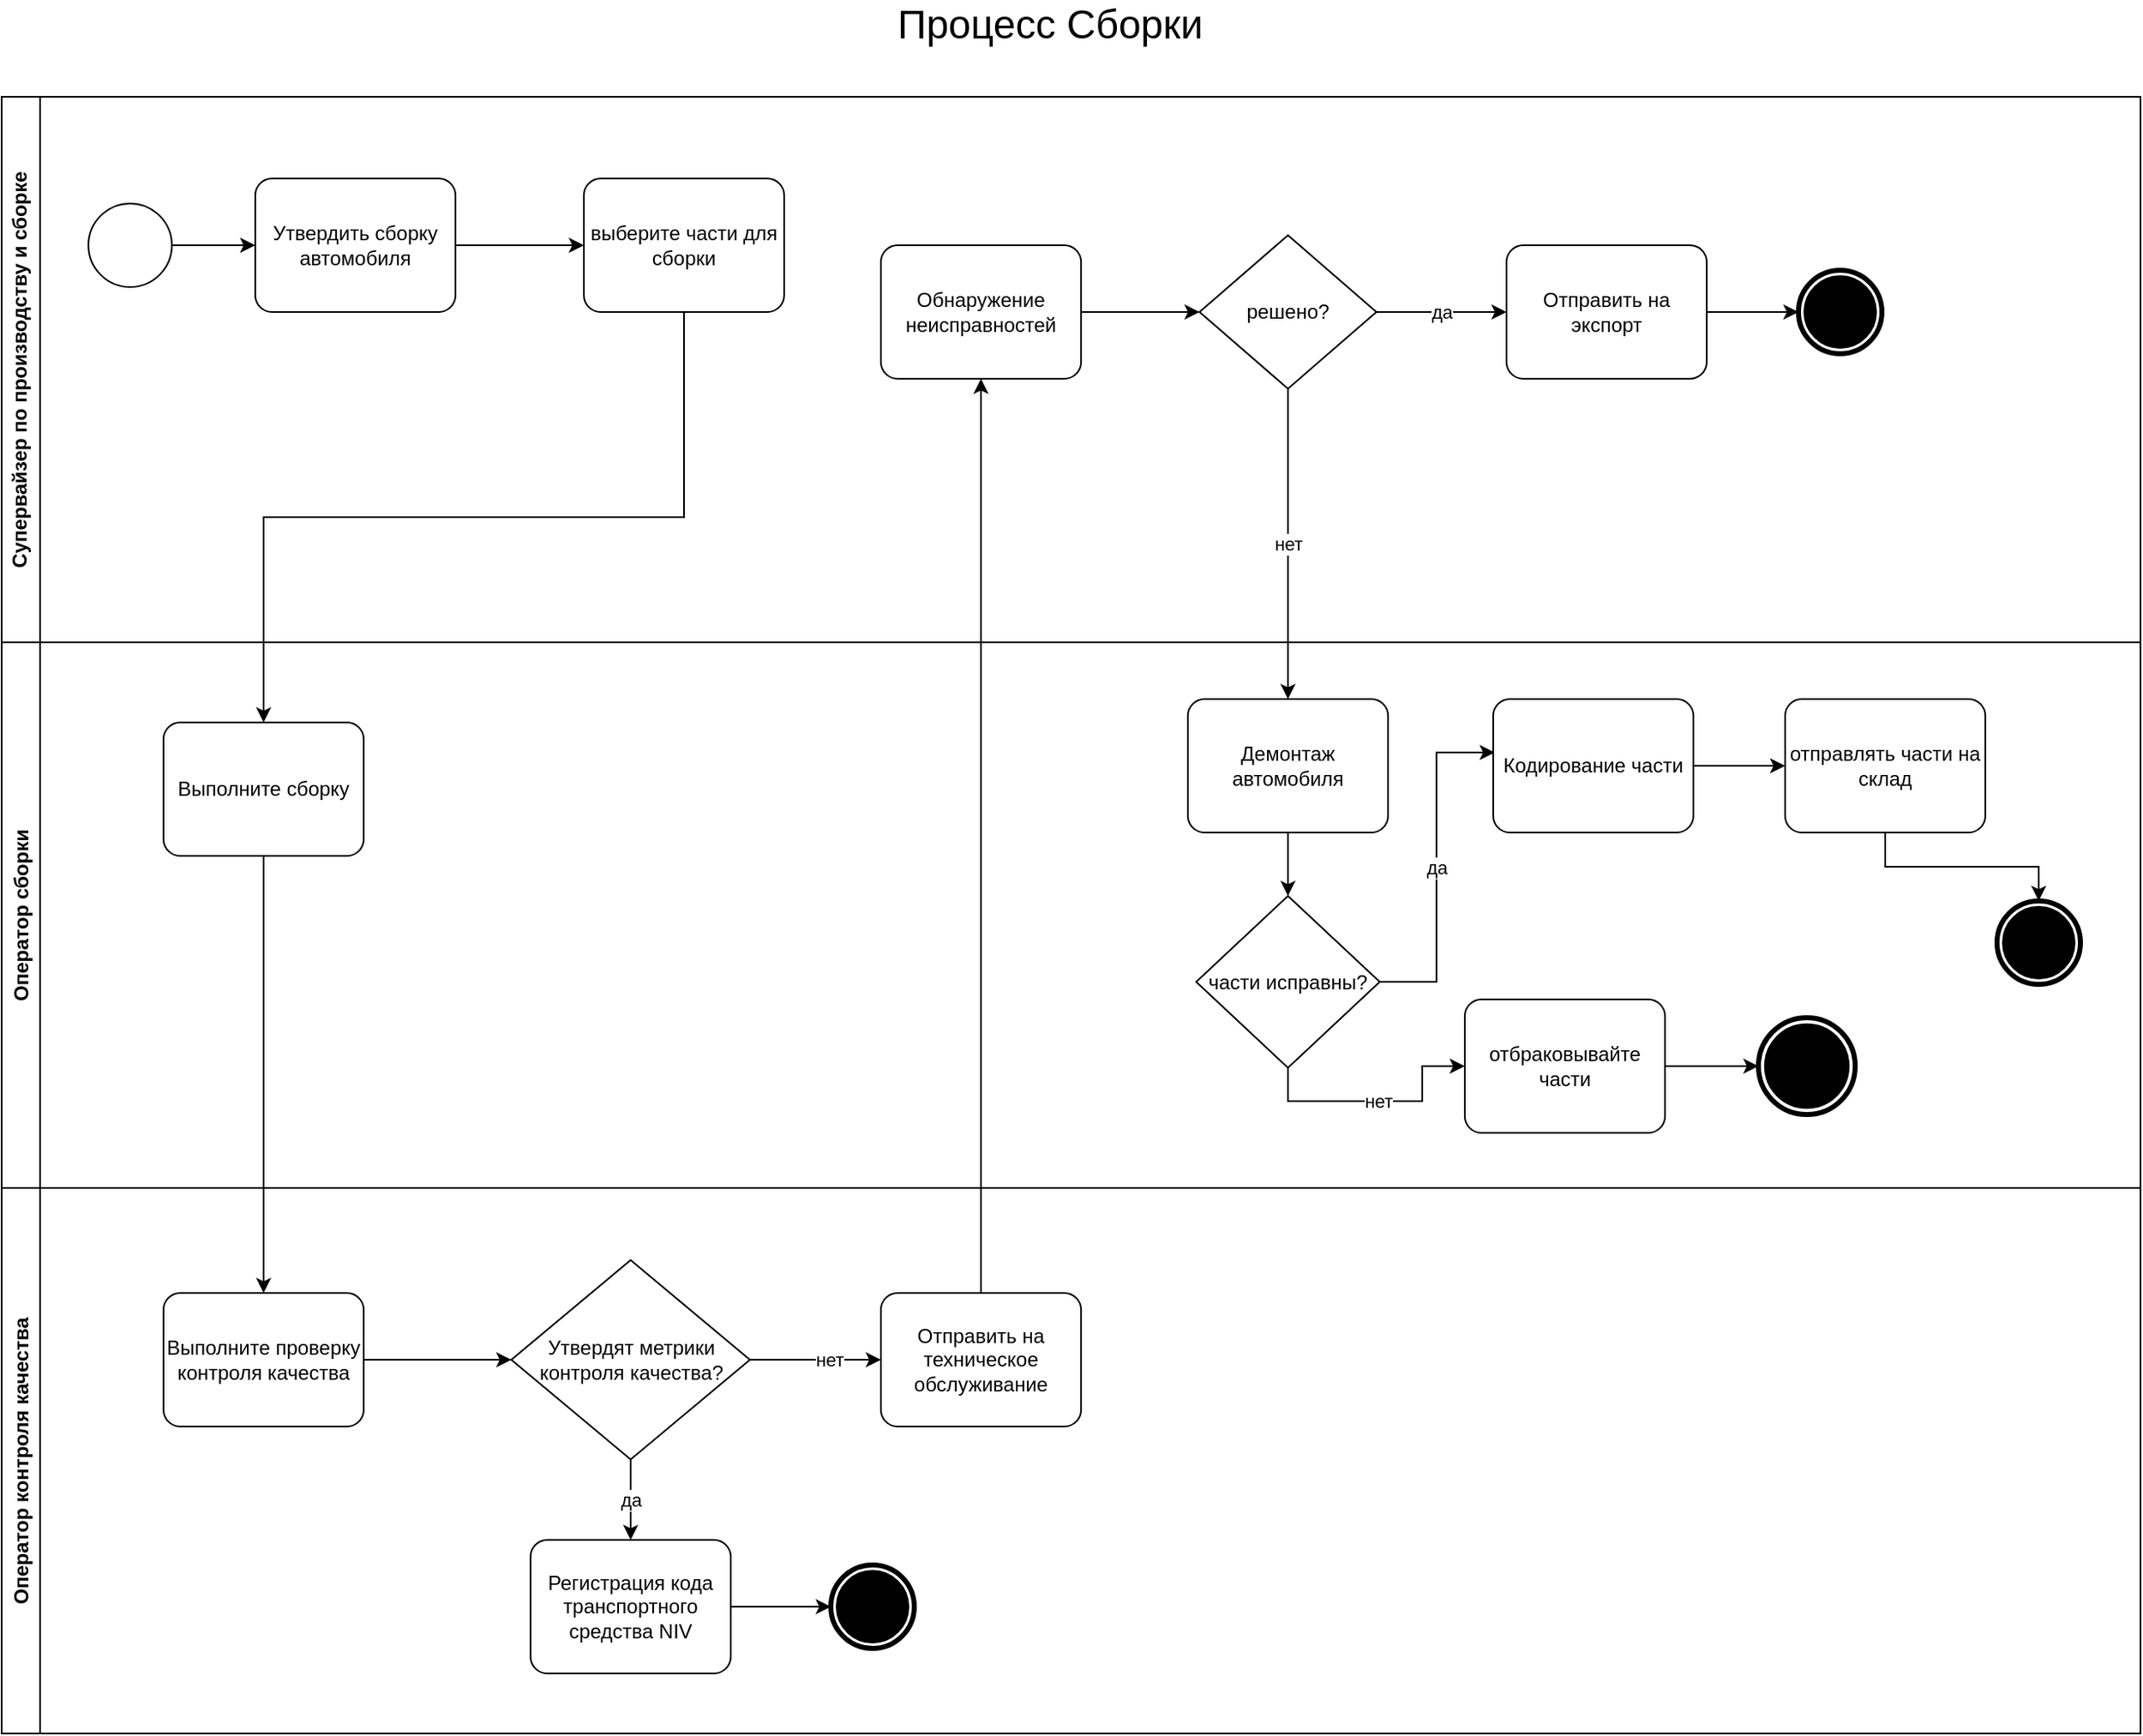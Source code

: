 <mxfile version="20.8.1" type="google"><diagram id="GKkbAp2NtUvPjCZS4jgw" name="Página-1"><mxGraphModel grid="0" page="1" gridSize="10" guides="1" tooltips="1" connect="1" arrows="1" fold="1" pageScale="2" pageWidth="827" pageHeight="1169" background="none" math="0" shadow="0"><root><mxCell id="0"/><mxCell id="1" parent="0"/><mxCell id="1osV0yqY1vsv0PyegRr8-175" value="Супервайзер по производству и сборке" style="swimlane;horizontal=0;whiteSpace=wrap;html=1;" vertex="1" parent="1"><mxGeometry x="150" y="106" width="1282" height="327" as="geometry"><mxRectangle x="216" y="111" width="32" height="144" as="alternateBounds"/></mxGeometry></mxCell><mxCell id="eNJDeFdCzP5kkQ2SWgMB-3" style="edgeStyle=orthogonalEdgeStyle;rounded=0;orthogonalLoop=1;jettySize=auto;html=1;exitX=1;exitY=0.5;exitDx=0;exitDy=0;exitPerimeter=0;entryX=0;entryY=0.5;entryDx=0;entryDy=0;entryPerimeter=0;" edge="1" parent="1osV0yqY1vsv0PyegRr8-175" source="eNJDeFdCzP5kkQ2SWgMB-1" target="eNJDeFdCzP5kkQ2SWgMB-2"><mxGeometry relative="1" as="geometry"/></mxCell><mxCell id="eNJDeFdCzP5kkQ2SWgMB-1" value="Утвердить сборку автомобиля" style="points=[[0.25,0,0],[0.5,0,0],[0.75,0,0],[1,0.25,0],[1,0.5,0],[1,0.75,0],[0.75,1,0],[0.5,1,0],[0.25,1,0],[0,0.75,0],[0,0.5,0],[0,0.25,0]];shape=mxgraph.bpmn.task;whiteSpace=wrap;rectStyle=rounded;size=10;html=1;taskMarker=abstract;" vertex="1" parent="1osV0yqY1vsv0PyegRr8-175"><mxGeometry x="152" y="49" width="120" height="80" as="geometry"/></mxCell><mxCell id="eNJDeFdCzP5kkQ2SWgMB-2" value="выберите части для сборки" style="points=[[0.25,0,0],[0.5,0,0],[0.75,0,0],[1,0.25,0],[1,0.5,0],[1,0.75,0],[0.75,1,0],[0.5,1,0],[0.25,1,0],[0,0.75,0],[0,0.5,0],[0,0.25,0]];shape=mxgraph.bpmn.task;whiteSpace=wrap;rectStyle=rounded;size=10;html=1;taskMarker=abstract;" vertex="1" parent="1osV0yqY1vsv0PyegRr8-175"><mxGeometry x="349" y="49" width="120" height="80" as="geometry"/></mxCell><mxCell id="eNJDeFdCzP5kkQ2SWgMB-20" style="edgeStyle=orthogonalEdgeStyle;rounded=0;orthogonalLoop=1;jettySize=auto;html=1;exitX=1;exitY=0.5;exitDx=0;exitDy=0;exitPerimeter=0;entryX=0;entryY=0.5;entryDx=0;entryDy=0;" edge="1" parent="1osV0yqY1vsv0PyegRr8-175" source="eNJDeFdCzP5kkQ2SWgMB-17" target="eNJDeFdCzP5kkQ2SWgMB-19"><mxGeometry relative="1" as="geometry"/></mxCell><mxCell id="eNJDeFdCzP5kkQ2SWgMB-17" value="Обнаружение неисправностей" style="points=[[0.25,0,0],[0.5,0,0],[0.75,0,0],[1,0.25,0],[1,0.5,0],[1,0.75,0],[0.75,1,0],[0.5,1,0],[0.25,1,0],[0,0.75,0],[0,0.5,0],[0,0.25,0]];shape=mxgraph.bpmn.task;whiteSpace=wrap;rectStyle=rounded;size=10;html=1;taskMarker=abstract;" vertex="1" parent="1osV0yqY1vsv0PyegRr8-175"><mxGeometry x="527" y="89" width="120" height="80" as="geometry"/></mxCell><mxCell id="eNJDeFdCzP5kkQ2SWgMB-22" value="да" style="edgeStyle=orthogonalEdgeStyle;rounded=0;orthogonalLoop=1;jettySize=auto;html=1;exitX=1;exitY=0.5;exitDx=0;exitDy=0;entryX=0;entryY=0.5;entryDx=0;entryDy=0;entryPerimeter=0;" edge="1" parent="1osV0yqY1vsv0PyegRr8-175" source="eNJDeFdCzP5kkQ2SWgMB-19" target="eNJDeFdCzP5kkQ2SWgMB-21"><mxGeometry relative="1" as="geometry"/></mxCell><mxCell id="eNJDeFdCzP5kkQ2SWgMB-19" value="решено?" style="rhombus;whiteSpace=wrap;html=1;" vertex="1" parent="1osV0yqY1vsv0PyegRr8-175"><mxGeometry x="718" y="83" width="106" height="92" as="geometry"/></mxCell><mxCell id="eNJDeFdCzP5kkQ2SWgMB-24" style="edgeStyle=orthogonalEdgeStyle;rounded=0;orthogonalLoop=1;jettySize=auto;html=1;exitX=1;exitY=0.5;exitDx=0;exitDy=0;exitPerimeter=0;" edge="1" parent="1osV0yqY1vsv0PyegRr8-175" source="eNJDeFdCzP5kkQ2SWgMB-21" target="eNJDeFdCzP5kkQ2SWgMB-23"><mxGeometry relative="1" as="geometry"/></mxCell><mxCell id="eNJDeFdCzP5kkQ2SWgMB-21" value="Отправить на экспорт" style="points=[[0.25,0,0],[0.5,0,0],[0.75,0,0],[1,0.25,0],[1,0.5,0],[1,0.75,0],[0.75,1,0],[0.5,1,0],[0.25,1,0],[0,0.75,0],[0,0.5,0],[0,0.25,0]];shape=mxgraph.bpmn.task;whiteSpace=wrap;rectStyle=rounded;size=10;html=1;taskMarker=abstract;" vertex="1" parent="1osV0yqY1vsv0PyegRr8-175"><mxGeometry x="902" y="89" width="120" height="80" as="geometry"/></mxCell><mxCell id="eNJDeFdCzP5kkQ2SWgMB-23" value="" style="points=[[0.145,0.145,0],[0.5,0,0],[0.855,0.145,0],[1,0.5,0],[0.855,0.855,0],[0.5,1,0],[0.145,0.855,0],[0,0.5,0]];shape=mxgraph.bpmn.event;html=1;verticalLabelPosition=bottom;labelBackgroundColor=#ffffff;verticalAlign=top;align=center;perimeter=ellipsePerimeter;outlineConnect=0;aspect=fixed;outline=end;symbol=terminate;" vertex="1" parent="1osV0yqY1vsv0PyegRr8-175"><mxGeometry x="1077" y="104" width="50" height="50" as="geometry"/></mxCell><mxCell id="xSBiucZW8-koiq4y6rcY-2" style="edgeStyle=orthogonalEdgeStyle;rounded=0;orthogonalLoop=1;jettySize=auto;html=1;exitX=1;exitY=0.5;exitDx=0;exitDy=0;exitPerimeter=0;" edge="1" parent="1osV0yqY1vsv0PyegRr8-175" source="xSBiucZW8-koiq4y6rcY-1" target="eNJDeFdCzP5kkQ2SWgMB-1"><mxGeometry relative="1" as="geometry"/></mxCell><mxCell id="xSBiucZW8-koiq4y6rcY-1" value="" style="points=[[0.145,0.145,0],[0.5,0,0],[0.855,0.145,0],[1,0.5,0],[0.855,0.855,0],[0.5,1,0],[0.145,0.855,0],[0,0.5,0]];shape=mxgraph.bpmn.event;html=1;verticalLabelPosition=bottom;labelBackgroundColor=#ffffff;verticalAlign=top;align=center;perimeter=ellipsePerimeter;outlineConnect=0;aspect=fixed;outline=standard;symbol=general;" vertex="1" parent="1osV0yqY1vsv0PyegRr8-175"><mxGeometry x="52" y="64" width="50" height="50" as="geometry"/></mxCell><mxCell id="1osV0yqY1vsv0PyegRr8-176" value="&lt;font style=&quot;font-size: 24px;&quot;&gt;Процесс Cборки&lt;br&gt;&lt;/font&gt;" style="text;html=1;strokeColor=none;fillColor=none;align=center;verticalAlign=middle;whiteSpace=wrap;rounded=0;" vertex="1" parent="1"><mxGeometry x="671" y="48" width="215" height="30" as="geometry"/></mxCell><mxCell id="1osV0yqY1vsv0PyegRr8-177" value="Оператор сборки" style="swimlane;horizontal=0;whiteSpace=wrap;html=1;" vertex="1" parent="1"><mxGeometry x="150" y="433" width="1282" height="327" as="geometry"><mxRectangle x="216" y="111" width="32" height="144" as="alternateBounds"/></mxGeometry></mxCell><mxCell id="eNJDeFdCzP5kkQ2SWgMB-4" value="Выполните сборку" style="points=[[0.25,0,0],[0.5,0,0],[0.75,0,0],[1,0.25,0],[1,0.5,0],[1,0.75,0],[0.75,1,0],[0.5,1,0],[0.25,1,0],[0,0.75,0],[0,0.5,0],[0,0.25,0]];shape=mxgraph.bpmn.task;whiteSpace=wrap;rectStyle=rounded;size=10;html=1;taskMarker=abstract;" vertex="1" parent="1osV0yqY1vsv0PyegRr8-177"><mxGeometry x="97" y="48" width="120" height="80" as="geometry"/></mxCell><mxCell id="eNJDeFdCzP5kkQ2SWgMB-28" style="edgeStyle=orthogonalEdgeStyle;rounded=0;orthogonalLoop=1;jettySize=auto;html=1;exitX=0.5;exitY=1;exitDx=0;exitDy=0;exitPerimeter=0;" edge="1" parent="1osV0yqY1vsv0PyegRr8-177" source="eNJDeFdCzP5kkQ2SWgMB-25" target="eNJDeFdCzP5kkQ2SWgMB-27"><mxGeometry relative="1" as="geometry"/></mxCell><mxCell id="eNJDeFdCzP5kkQ2SWgMB-25" value="Демонтаж автомобиля" style="points=[[0.25,0,0],[0.5,0,0],[0.75,0,0],[1,0.25,0],[1,0.5,0],[1,0.75,0],[0.75,1,0],[0.5,1,0],[0.25,1,0],[0,0.75,0],[0,0.5,0],[0,0.25,0]];shape=mxgraph.bpmn.task;whiteSpace=wrap;rectStyle=rounded;size=10;html=1;taskMarker=abstract;" vertex="1" parent="1osV0yqY1vsv0PyegRr8-177"><mxGeometry x="711" y="34" width="120" height="80" as="geometry"/></mxCell><mxCell id="eNJDeFdCzP5kkQ2SWgMB-35" value="нет" style="edgeStyle=orthogonalEdgeStyle;rounded=0;orthogonalLoop=1;jettySize=auto;html=1;exitX=0.5;exitY=1;exitDx=0;exitDy=0;" edge="1" parent="1osV0yqY1vsv0PyegRr8-177" source="eNJDeFdCzP5kkQ2SWgMB-27" target="eNJDeFdCzP5kkQ2SWgMB-30"><mxGeometry relative="1" as="geometry"/></mxCell><mxCell id="eNJDeFdCzP5kkQ2SWgMB-36" value="да" style="edgeStyle=orthogonalEdgeStyle;rounded=0;orthogonalLoop=1;jettySize=auto;html=1;exitX=1;exitY=0.5;exitDx=0;exitDy=0;entryX=0.008;entryY=0.4;entryDx=0;entryDy=0;entryPerimeter=0;" edge="1" parent="1osV0yqY1vsv0PyegRr8-177" source="eNJDeFdCzP5kkQ2SWgMB-27" target="eNJDeFdCzP5kkQ2SWgMB-29"><mxGeometry relative="1" as="geometry"/></mxCell><mxCell id="eNJDeFdCzP5kkQ2SWgMB-27" value="части исправны?" style="rhombus;whiteSpace=wrap;html=1;" vertex="1" parent="1osV0yqY1vsv0PyegRr8-177"><mxGeometry x="716" y="152" width="110" height="103" as="geometry"/></mxCell><mxCell id="eNJDeFdCzP5kkQ2SWgMB-39" style="edgeStyle=orthogonalEdgeStyle;rounded=0;orthogonalLoop=1;jettySize=auto;html=1;exitX=1;exitY=0.5;exitDx=0;exitDy=0;exitPerimeter=0;entryX=0;entryY=0.5;entryDx=0;entryDy=0;entryPerimeter=0;" edge="1" parent="1osV0yqY1vsv0PyegRr8-177" source="eNJDeFdCzP5kkQ2SWgMB-29" target="eNJDeFdCzP5kkQ2SWgMB-37"><mxGeometry relative="1" as="geometry"/></mxCell><mxCell id="eNJDeFdCzP5kkQ2SWgMB-29" value="Кодирование части" style="points=[[0.25,0,0],[0.5,0,0],[0.75,0,0],[1,0.25,0],[1,0.5,0],[1,0.75,0],[0.75,1,0],[0.5,1,0],[0.25,1,0],[0,0.75,0],[0,0.5,0],[0,0.25,0]];shape=mxgraph.bpmn.task;whiteSpace=wrap;rectStyle=rounded;size=10;html=1;taskMarker=abstract;" vertex="1" parent="1osV0yqY1vsv0PyegRr8-177"><mxGeometry x="894" y="34" width="120" height="80" as="geometry"/></mxCell><mxCell id="eNJDeFdCzP5kkQ2SWgMB-34" style="edgeStyle=orthogonalEdgeStyle;rounded=0;orthogonalLoop=1;jettySize=auto;html=1;exitX=1;exitY=0.5;exitDx=0;exitDy=0;exitPerimeter=0;entryX=0;entryY=0.5;entryDx=0;entryDy=0;entryPerimeter=0;" edge="1" parent="1osV0yqY1vsv0PyegRr8-177" source="eNJDeFdCzP5kkQ2SWgMB-30" target="eNJDeFdCzP5kkQ2SWgMB-32"><mxGeometry relative="1" as="geometry"/></mxCell><mxCell id="eNJDeFdCzP5kkQ2SWgMB-30" value="отбраковывайте части" style="points=[[0.25,0,0],[0.5,0,0],[0.75,0,0],[1,0.25,0],[1,0.5,0],[1,0.75,0],[0.75,1,0],[0.5,1,0],[0.25,1,0],[0,0.75,0],[0,0.5,0],[0,0.25,0]];shape=mxgraph.bpmn.task;whiteSpace=wrap;rectStyle=rounded;size=10;html=1;taskMarker=abstract;" vertex="1" parent="1osV0yqY1vsv0PyegRr8-177"><mxGeometry x="877" y="214" width="120" height="80" as="geometry"/></mxCell><mxCell id="eNJDeFdCzP5kkQ2SWgMB-32" value="" style="points=[[0.145,0.145,0],[0.5,0,0],[0.855,0.145,0],[1,0.5,0],[0.855,0.855,0],[0.5,1,0],[0.145,0.855,0],[0,0.5,0]];shape=mxgraph.bpmn.event;html=1;verticalLabelPosition=bottom;labelBackgroundColor=#ffffff;verticalAlign=top;align=center;perimeter=ellipsePerimeter;outlineConnect=0;aspect=fixed;outline=end;symbol=terminate;" vertex="1" parent="1osV0yqY1vsv0PyegRr8-177"><mxGeometry x="1053" y="225" width="58" height="58" as="geometry"/></mxCell><mxCell id="eNJDeFdCzP5kkQ2SWgMB-40" style="edgeStyle=orthogonalEdgeStyle;rounded=0;orthogonalLoop=1;jettySize=auto;html=1;exitX=0.5;exitY=1;exitDx=0;exitDy=0;exitPerimeter=0;" edge="1" parent="1osV0yqY1vsv0PyegRr8-177" source="eNJDeFdCzP5kkQ2SWgMB-37" target="eNJDeFdCzP5kkQ2SWgMB-38"><mxGeometry relative="1" as="geometry"/></mxCell><mxCell id="eNJDeFdCzP5kkQ2SWgMB-37" value="отправлять части на склад" style="points=[[0.25,0,0],[0.5,0,0],[0.75,0,0],[1,0.25,0],[1,0.5,0],[1,0.75,0],[0.75,1,0],[0.5,1,0],[0.25,1,0],[0,0.75,0],[0,0.5,0],[0,0.25,0]];shape=mxgraph.bpmn.task;whiteSpace=wrap;rectStyle=rounded;size=10;html=1;taskMarker=abstract;" vertex="1" parent="1osV0yqY1vsv0PyegRr8-177"><mxGeometry x="1069" y="34" width="120" height="80" as="geometry"/></mxCell><mxCell id="eNJDeFdCzP5kkQ2SWgMB-38" value="" style="points=[[0.145,0.145,0],[0.5,0,0],[0.855,0.145,0],[1,0.5,0],[0.855,0.855,0],[0.5,1,0],[0.145,0.855,0],[0,0.5,0]];shape=mxgraph.bpmn.event;html=1;verticalLabelPosition=bottom;labelBackgroundColor=#ffffff;verticalAlign=top;align=center;perimeter=ellipsePerimeter;outlineConnect=0;aspect=fixed;outline=end;symbol=terminate;" vertex="1" parent="1osV0yqY1vsv0PyegRr8-177"><mxGeometry x="1196" y="155" width="50" height="50" as="geometry"/></mxCell><mxCell id="1osV0yqY1vsv0PyegRr8-178" value="Оператор контроля качества" style="swimlane;horizontal=0;whiteSpace=wrap;html=1;" vertex="1" parent="1"><mxGeometry x="150" y="760" width="1282" height="327" as="geometry"><mxRectangle x="216" y="111" width="32" height="144" as="alternateBounds"/></mxGeometry></mxCell><mxCell id="eNJDeFdCzP5kkQ2SWgMB-9" style="edgeStyle=orthogonalEdgeStyle;rounded=0;orthogonalLoop=1;jettySize=auto;html=1;exitX=1;exitY=0.5;exitDx=0;exitDy=0;exitPerimeter=0;entryX=0;entryY=0.5;entryDx=0;entryDy=0;" edge="1" parent="1osV0yqY1vsv0PyegRr8-178" source="eNJDeFdCzP5kkQ2SWgMB-6" target="eNJDeFdCzP5kkQ2SWgMB-8"><mxGeometry relative="1" as="geometry"/></mxCell><mxCell id="eNJDeFdCzP5kkQ2SWgMB-6" value="Выполните проверку контроля качества" style="points=[[0.25,0,0],[0.5,0,0],[0.75,0,0],[1,0.25,0],[1,0.5,0],[1,0.75,0],[0.75,1,0],[0.5,1,0],[0.25,1,0],[0,0.75,0],[0,0.5,0],[0,0.25,0]];shape=mxgraph.bpmn.task;whiteSpace=wrap;rectStyle=rounded;size=10;html=1;taskMarker=abstract;" vertex="1" parent="1osV0yqY1vsv0PyegRr8-178"><mxGeometry x="97" y="63" width="120" height="80" as="geometry"/></mxCell><mxCell id="eNJDeFdCzP5kkQ2SWgMB-11" value="да" style="edgeStyle=orthogonalEdgeStyle;rounded=0;orthogonalLoop=1;jettySize=auto;html=1;exitX=0.5;exitY=1;exitDx=0;exitDy=0;entryX=0.5;entryY=0;entryDx=0;entryDy=0;entryPerimeter=0;" edge="1" parent="1osV0yqY1vsv0PyegRr8-178" source="eNJDeFdCzP5kkQ2SWgMB-8" target="eNJDeFdCzP5kkQ2SWgMB-10"><mxGeometry relative="1" as="geometry"/></mxCell><mxCell id="eNJDeFdCzP5kkQ2SWgMB-13" style="edgeStyle=orthogonalEdgeStyle;rounded=0;orthogonalLoop=1;jettySize=auto;html=1;exitX=1;exitY=0.5;exitDx=0;exitDy=0;" edge="1" parent="1osV0yqY1vsv0PyegRr8-178" source="eNJDeFdCzP5kkQ2SWgMB-8" target="eNJDeFdCzP5kkQ2SWgMB-12"><mxGeometry relative="1" as="geometry"/></mxCell><mxCell id="eNJDeFdCzP5kkQ2SWgMB-16" value="нет" style="edgeLabel;html=1;align=center;verticalAlign=middle;resizable=0;points=[];" connectable="0" vertex="1" parent="eNJDeFdCzP5kkQ2SWgMB-13"><mxGeometry x="0.21" relative="1" as="geometry"><mxPoint as="offset"/></mxGeometry></mxCell><mxCell id="eNJDeFdCzP5kkQ2SWgMB-8" value="Утвердят метрики контроля качества?" style="rhombus;whiteSpace=wrap;html=1;" vertex="1" parent="1osV0yqY1vsv0PyegRr8-178"><mxGeometry x="305.5" y="43.25" width="143" height="119.5" as="geometry"/></mxCell><mxCell id="eNJDeFdCzP5kkQ2SWgMB-15" style="edgeStyle=orthogonalEdgeStyle;rounded=0;orthogonalLoop=1;jettySize=auto;html=1;exitX=1;exitY=0.5;exitDx=0;exitDy=0;exitPerimeter=0;entryX=0;entryY=0.5;entryDx=0;entryDy=0;entryPerimeter=0;" edge="1" parent="1osV0yqY1vsv0PyegRr8-178" source="eNJDeFdCzP5kkQ2SWgMB-10" target="eNJDeFdCzP5kkQ2SWgMB-14"><mxGeometry relative="1" as="geometry"/></mxCell><mxCell id="eNJDeFdCzP5kkQ2SWgMB-10" value="Регистрация кода транспортного средства NIV" style="points=[[0.25,0,0],[0.5,0,0],[0.75,0,0],[1,0.25,0],[1,0.5,0],[1,0.75,0],[0.75,1,0],[0.5,1,0],[0.25,1,0],[0,0.75,0],[0,0.5,0],[0,0.25,0]];shape=mxgraph.bpmn.task;whiteSpace=wrap;rectStyle=rounded;size=10;html=1;taskMarker=abstract;" vertex="1" parent="1osV0yqY1vsv0PyegRr8-178"><mxGeometry x="317" y="211" width="120" height="80" as="geometry"/></mxCell><mxCell id="eNJDeFdCzP5kkQ2SWgMB-12" value="Отправить на техническое обслуживание" style="points=[[0.25,0,0],[0.5,0,0],[0.75,0,0],[1,0.25,0],[1,0.5,0],[1,0.75,0],[0.75,1,0],[0.5,1,0],[0.25,1,0],[0,0.75,0],[0,0.5,0],[0,0.25,0]];shape=mxgraph.bpmn.task;whiteSpace=wrap;rectStyle=rounded;size=10;html=1;taskMarker=abstract;" vertex="1" parent="1osV0yqY1vsv0PyegRr8-178"><mxGeometry x="527" y="63" width="120" height="80" as="geometry"/></mxCell><mxCell id="eNJDeFdCzP5kkQ2SWgMB-14" value="" style="points=[[0.145,0.145,0],[0.5,0,0],[0.855,0.145,0],[1,0.5,0],[0.855,0.855,0],[0.5,1,0],[0.145,0.855,0],[0,0.5,0]];shape=mxgraph.bpmn.event;html=1;verticalLabelPosition=bottom;labelBackgroundColor=#ffffff;verticalAlign=top;align=center;perimeter=ellipsePerimeter;outlineConnect=0;aspect=fixed;outline=end;symbol=terminate;" vertex="1" parent="1osV0yqY1vsv0PyegRr8-178"><mxGeometry x="497" y="226" width="50" height="50" as="geometry"/></mxCell><mxCell id="eNJDeFdCzP5kkQ2SWgMB-5" style="edgeStyle=orthogonalEdgeStyle;rounded=0;orthogonalLoop=1;jettySize=auto;html=1;exitX=0.5;exitY=1;exitDx=0;exitDy=0;exitPerimeter=0;entryX=0.5;entryY=0;entryDx=0;entryDy=0;entryPerimeter=0;" edge="1" parent="1" source="eNJDeFdCzP5kkQ2SWgMB-2" target="eNJDeFdCzP5kkQ2SWgMB-4"><mxGeometry relative="1" as="geometry"/></mxCell><mxCell id="eNJDeFdCzP5kkQ2SWgMB-7" style="edgeStyle=orthogonalEdgeStyle;rounded=0;orthogonalLoop=1;jettySize=auto;html=1;exitX=0.5;exitY=1;exitDx=0;exitDy=0;exitPerimeter=0;" edge="1" parent="1" source="eNJDeFdCzP5kkQ2SWgMB-4" target="eNJDeFdCzP5kkQ2SWgMB-6"><mxGeometry relative="1" as="geometry"/></mxCell><mxCell id="eNJDeFdCzP5kkQ2SWgMB-18" style="edgeStyle=orthogonalEdgeStyle;rounded=0;orthogonalLoop=1;jettySize=auto;html=1;exitX=0.5;exitY=0;exitDx=0;exitDy=0;exitPerimeter=0;" edge="1" parent="1" source="eNJDeFdCzP5kkQ2SWgMB-12" target="eNJDeFdCzP5kkQ2SWgMB-17"><mxGeometry relative="1" as="geometry"/></mxCell><mxCell id="eNJDeFdCzP5kkQ2SWgMB-26" value="нет" style="edgeStyle=orthogonalEdgeStyle;rounded=0;orthogonalLoop=1;jettySize=auto;html=1;exitX=0.5;exitY=1;exitDx=0;exitDy=0;" edge="1" parent="1" source="eNJDeFdCzP5kkQ2SWgMB-19" target="eNJDeFdCzP5kkQ2SWgMB-25"><mxGeometry relative="1" as="geometry"/></mxCell></root></mxGraphModel></diagram></mxfile>